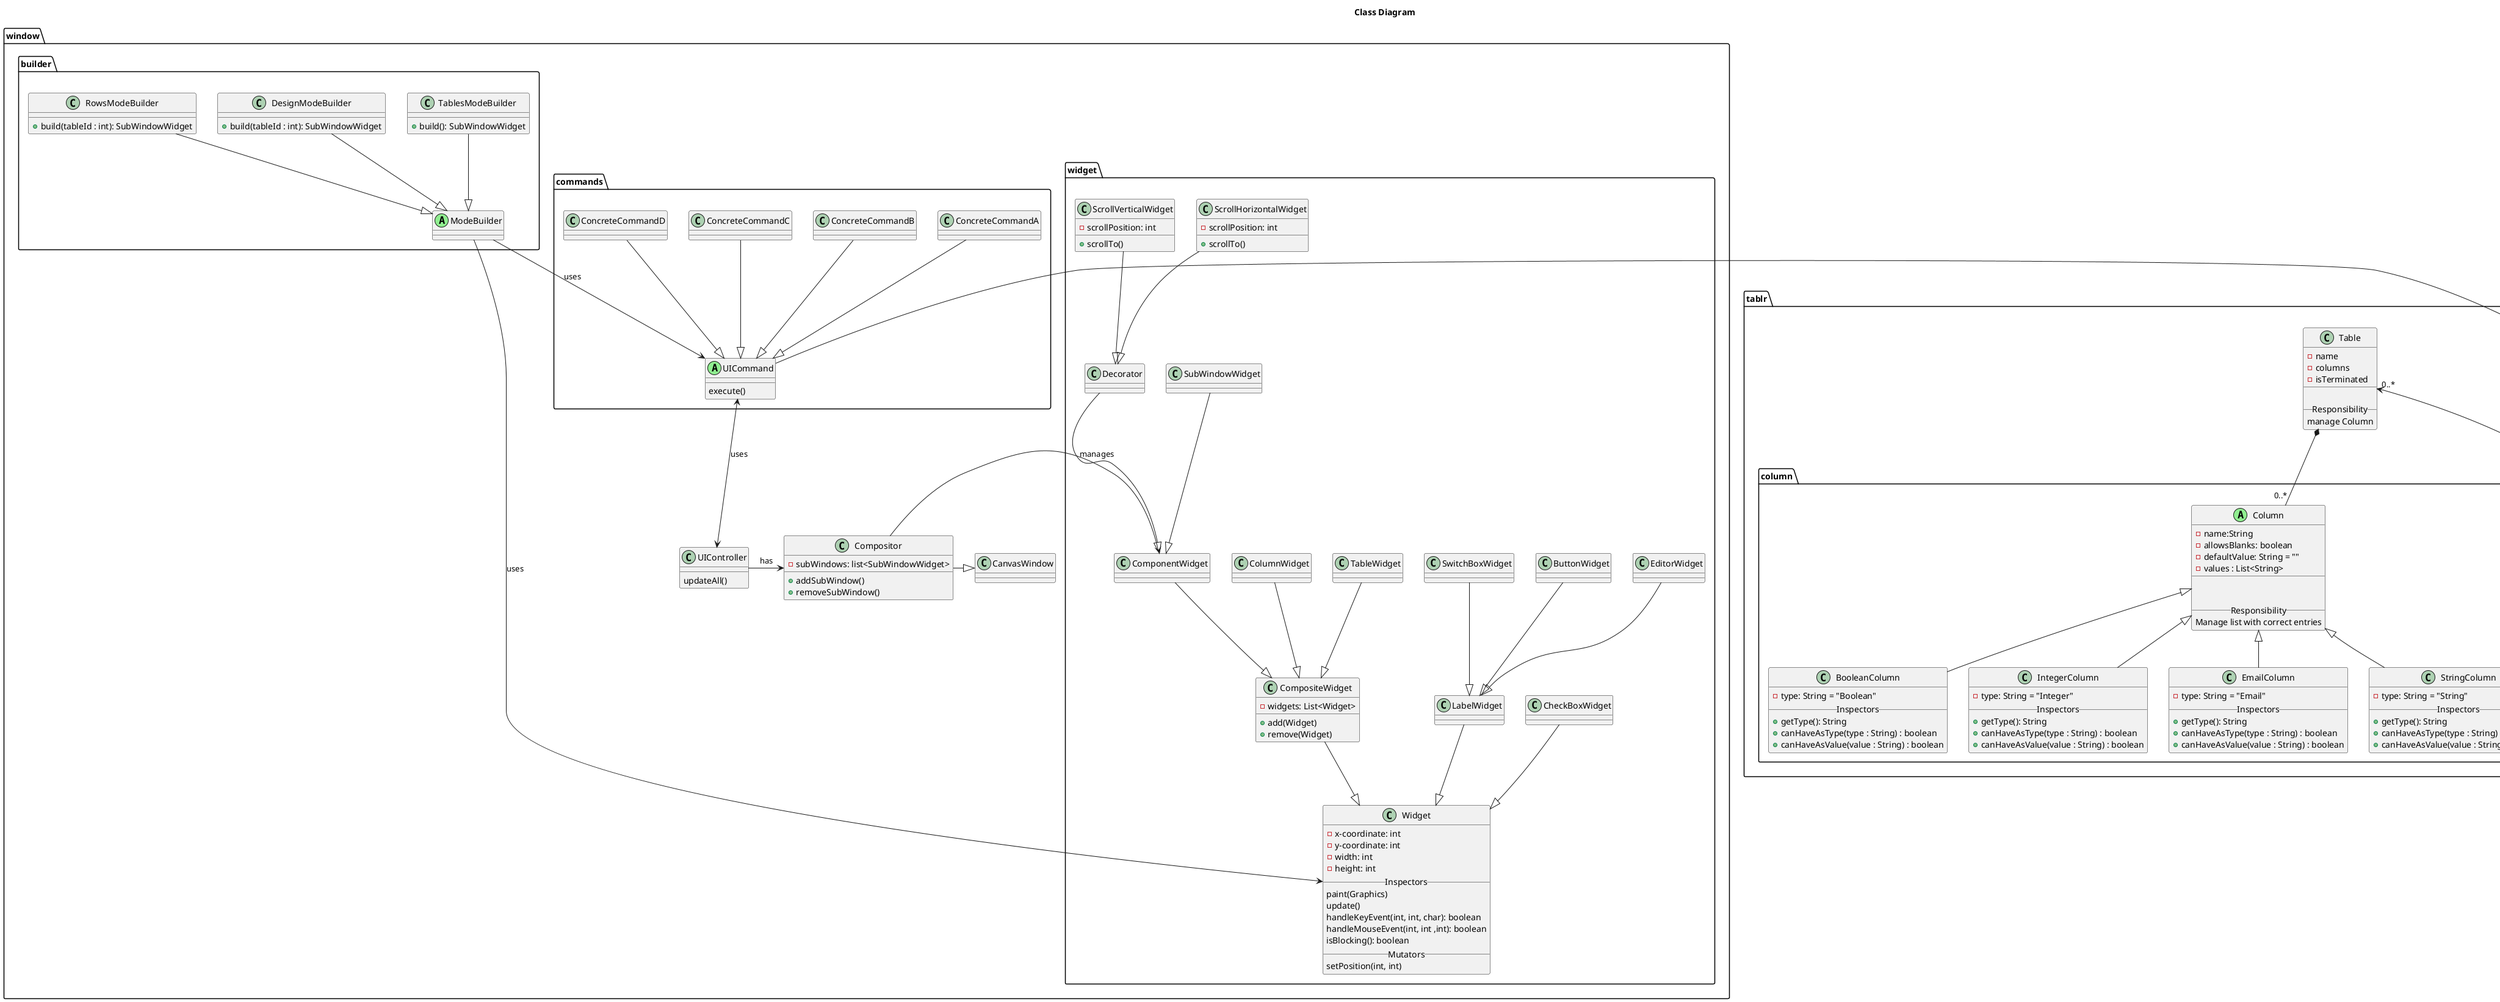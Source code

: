 @startuml
title Class Diagram
package "window" {

    class CanvasWindow{

    }

    class Compositor{
        - subWindows: list<SubWindowWidget>
        __
        + addSubWindow()
        + removeSubWindow()
    }

    class UIController{
        updateAll()

    }



    UIController -> Compositor : has



    Compositor -|> CanvasWindow



    package "commands" {

        class UICommand <<(A, lightgreen)>> {
            execute()
        }

        class ConcreteCommandA{

        }

        class ConcreteCommandB{

        }

        class ConcreteCommandC{

        }

        class ConcreteCommandD{

        }

        ConcreteCommandA --|> UICommand
        ConcreteCommandB --|> UICommand
        ConcreteCommandC --|> UICommand
        ConcreteCommandD --|> UICommand
    }
    UICommand <--> UIController : uses



    package "widget" {

        class Widget {
            -x-coordinate: int
            -y-coordinate: int
            -width: int
            -height: int
            __Inspectors__
            paint(Graphics)
            update()
            handleKeyEvent(int, int, char): boolean
            handleMouseEvent(int, int ,int): boolean
            isBlocking(): boolean
            __Mutators__
            setPosition(int, int)
        }


        class LabelWidget{
        }
        LabelWidget --|> Widget


        class EditorWidget{
        }
        EditorWidget --|> LabelWidget

        class CheckBoxWidget{
        }
        CheckBoxWidget --|> Widget
        class ButtonWidget{
        }
        ButtonWidget --|> LabelWidget


        class SwitchBoxWidget{

        }
        SwitchBoxWidget --|> LabelWidget

        class CompositeWidget{
            - widgets: List<Widget>
            __
            + add(Widget)
            + remove(Widget)
        }

        CompositeWidget --|> Widget

        class TableWidget{
        }

        TableWidget --|> CompositeWidget

        class ColumnWidget{
        }

        ColumnWidget --|> CompositeWidget

        class ComponentWidget{
        }

        ComponentWidget --|> CompositeWidget

        Compositor -> ComponentWidget : manages

        class SubWindowWidget{
        }

        SubWindowWidget --|> ComponentWidget


        class Decorator{
        }

        Decorator --|> ComponentWidget

        class ScrollHorizontalWidget{
            - scrollPosition: int
            __
            + scrollTo()
        }

        ScrollHorizontalWidget --|> Decorator

        class ScrollVerticalWidget{
            - scrollPosition: int
            __
            + scrollTo()
        }

        ScrollVerticalWidget --|> Decorator



    }

    package "builder" {
        class ModeBuilder <<(A, lightgreen)>>{
        }

        class TablesModeBuilder{
            + build(): SubWindowWidget
        }

        class DesignModeBuilder{
            + build(tableId : int): SubWindowWidget

        }

        class RowsModeBuilder{
            + build(tableId : int): SubWindowWidget
        }

        TablesModeBuilder --|> ModeBuilder
        DesignModeBuilder --|> ModeBuilder
        RowsModeBuilder --|> ModeBuilder
    }

    ModeBuilder -> Widget : uses

    ModeBuilder --> UICommand: uses


}


package "tablr" {



    class TablesHandler{
        tableManager : TableManager {readOnly}
        terminated : boolean
        __Inspector__

        __Responsibilities__
        providing a controller for tables
    }


    class TableManager{
        tables : List<Table> [*] = new LinkedList<Table>
        currentTable : Table [0...1] = null
        terminated : boolean = false
        __

        __Responsibility__
        manage tables and manage access to tables
    }

    Table "0..*" <-- TableManager
    TablesHandler --> "1" TableManager




    class Table{
        -name
        -columns
        -isTerminated
        __

        __Responsibility__
        manage Column
    }

    package "column" {

        Column <|-- BooleanColumn
        Column <|-- IntegerColumn
        Column <|-- EmailColumn
        Column <|-- StringColumn

        class Column <<(A, lightgreen)>>{
            -name:String
            -allowsBlanks: boolean
            -defaultValue: String = ""
            -values : List<String>
            __


        __Responsibility__
        Manage list with correct entries
        }

        Table *-- "0..*" Column

        class BooleanColumn{
            -type: String = "Boolean"
            __Inspectors__
            +getType(): String
            +canHaveAsType(type : String) : boolean
            +canHaveAsValue(value : String) : boolean
        }
        class StringColumn{
            -type: String = "String"
            __Inspectors__
            +getType(): String
            +canHaveAsType(type : String) : boolean
            +canHaveAsValue(value : String) : boolean
        }
        class EmailColumn{
            -type: String = "Email"
            __Inspectors__
            +getType(): String
            +canHaveAsType(type : String) : boolean
            +canHaveAsValue(value : String) : boolean
        }
        class IntegerColumn{
            -type: String = "Integer"
            __Inspectors__
            +getType(): String
            +canHaveAsType(type : String) : boolean
            +canHaveAsValue(value : String) : boolean
        }
    }
}

UICommand -> TablesHandler
@enduml
